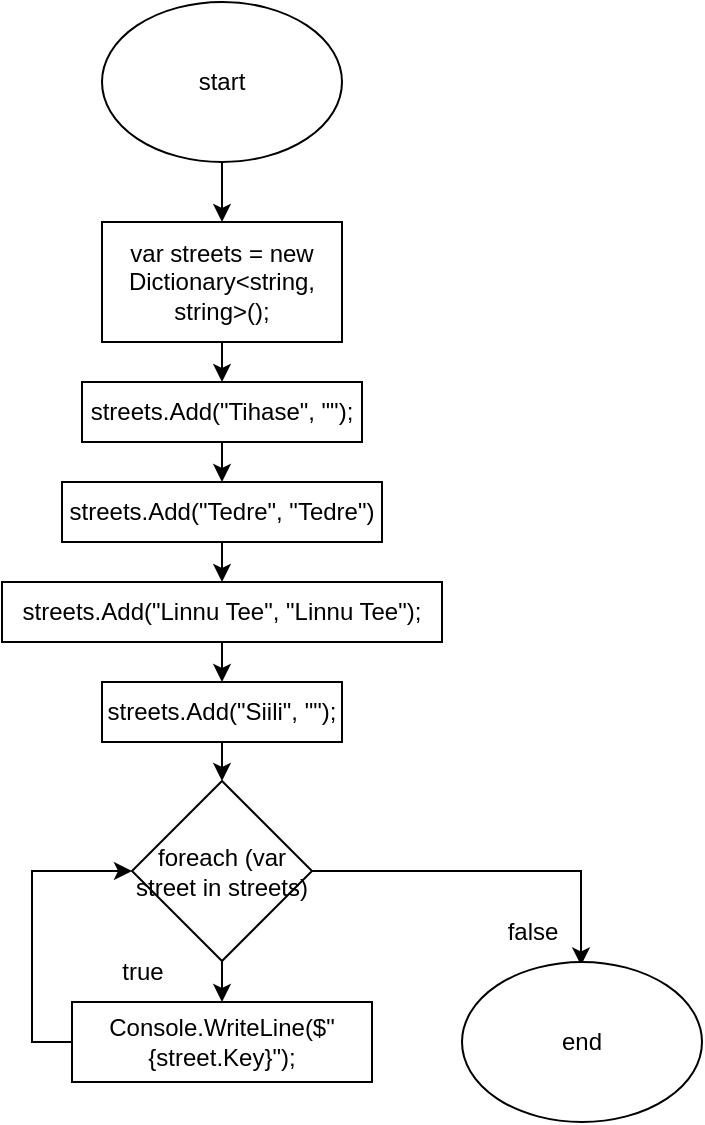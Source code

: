 <mxfile version="20.6.2" type="device"><diagram id="QADSpamDy2j8MvDn4yxv" name="Leht-1"><mxGraphModel dx="606" dy="844" grid="1" gridSize="10" guides="1" tooltips="1" connect="1" arrows="1" fold="1" page="1" pageScale="1" pageWidth="827" pageHeight="1169" math="0" shadow="0"><root><mxCell id="0"/><mxCell id="1" parent="0"/><mxCell id="j8CDUaqBiUf_ToLwQb0B-11" style="edgeStyle=orthogonalEdgeStyle;rounded=0;orthogonalLoop=1;jettySize=auto;html=1;exitX=0.5;exitY=1;exitDx=0;exitDy=0;entryX=0.5;entryY=0;entryDx=0;entryDy=0;entryPerimeter=0;" edge="1" parent="1" source="j8CDUaqBiUf_ToLwQb0B-1" target="j8CDUaqBiUf_ToLwQb0B-34"><mxGeometry relative="1" as="geometry"><mxPoint x="140" y="220" as="targetPoint"/></mxGeometry></mxCell><mxCell id="j8CDUaqBiUf_ToLwQb0B-1" value="start" style="ellipse;whiteSpace=wrap;html=1;" vertex="1" parent="1"><mxGeometry x="80" y="150" width="120" height="80" as="geometry"/></mxCell><mxCell id="j8CDUaqBiUf_ToLwQb0B-13" style="edgeStyle=orthogonalEdgeStyle;rounded=0;orthogonalLoop=1;jettySize=auto;html=1;exitX=0.5;exitY=1;exitDx=0;exitDy=0;entryX=0.5;entryY=0;entryDx=0;entryDy=0;" edge="1" parent="1" source="j8CDUaqBiUf_ToLwQb0B-2" target="j8CDUaqBiUf_ToLwQb0B-4"><mxGeometry relative="1" as="geometry"/></mxCell><mxCell id="j8CDUaqBiUf_ToLwQb0B-2" value="streets.Add(&quot;Tihase&quot;, &quot;&quot;);" style="rounded=0;whiteSpace=wrap;html=1;" vertex="1" parent="1"><mxGeometry x="70" y="340" width="140" height="30" as="geometry"/></mxCell><mxCell id="j8CDUaqBiUf_ToLwQb0B-14" style="edgeStyle=orthogonalEdgeStyle;rounded=0;orthogonalLoop=1;jettySize=auto;html=1;exitX=0.5;exitY=1;exitDx=0;exitDy=0;entryX=0.5;entryY=0;entryDx=0;entryDy=0;" edge="1" parent="1" source="j8CDUaqBiUf_ToLwQb0B-4" target="j8CDUaqBiUf_ToLwQb0B-5"><mxGeometry relative="1" as="geometry"/></mxCell><mxCell id="j8CDUaqBiUf_ToLwQb0B-4" value="streets.Add(&quot;Tedre&quot;, &quot;Tedre&quot;)" style="rounded=0;whiteSpace=wrap;html=1;" vertex="1" parent="1"><mxGeometry x="60" y="390" width="160" height="30" as="geometry"/></mxCell><mxCell id="j8CDUaqBiUf_ToLwQb0B-15" style="edgeStyle=orthogonalEdgeStyle;rounded=0;orthogonalLoop=1;jettySize=auto;html=1;exitX=0.5;exitY=1;exitDx=0;exitDy=0;entryX=0.5;entryY=0;entryDx=0;entryDy=0;" edge="1" parent="1" source="j8CDUaqBiUf_ToLwQb0B-5" target="j8CDUaqBiUf_ToLwQb0B-6"><mxGeometry relative="1" as="geometry"/></mxCell><mxCell id="j8CDUaqBiUf_ToLwQb0B-5" value="streets.Add(&quot;Linnu Tee&quot;, &quot;Linnu Tee&quot;);" style="rounded=0;whiteSpace=wrap;html=1;" vertex="1" parent="1"><mxGeometry x="30" y="440" width="220" height="30" as="geometry"/></mxCell><mxCell id="j8CDUaqBiUf_ToLwQb0B-16" style="edgeStyle=orthogonalEdgeStyle;rounded=0;orthogonalLoop=1;jettySize=auto;html=1;exitX=0.5;exitY=1;exitDx=0;exitDy=0;entryX=0.5;entryY=0;entryDx=0;entryDy=0;" edge="1" parent="1" source="j8CDUaqBiUf_ToLwQb0B-6" target="j8CDUaqBiUf_ToLwQb0B-7"><mxGeometry relative="1" as="geometry"/></mxCell><mxCell id="j8CDUaqBiUf_ToLwQb0B-6" value="streets.Add(&quot;Siili&quot;, &quot;&quot;);" style="rounded=0;whiteSpace=wrap;html=1;" vertex="1" parent="1"><mxGeometry x="80" y="490" width="120" height="30" as="geometry"/></mxCell><mxCell id="j8CDUaqBiUf_ToLwQb0B-17" style="edgeStyle=orthogonalEdgeStyle;rounded=0;orthogonalLoop=1;jettySize=auto;html=1;exitX=0.5;exitY=1;exitDx=0;exitDy=0;entryX=0.5;entryY=0;entryDx=0;entryDy=0;" edge="1" parent="1" source="j8CDUaqBiUf_ToLwQb0B-7" target="j8CDUaqBiUf_ToLwQb0B-8"><mxGeometry relative="1" as="geometry"/></mxCell><mxCell id="j8CDUaqBiUf_ToLwQb0B-39" style="edgeStyle=orthogonalEdgeStyle;rounded=0;orthogonalLoop=1;jettySize=auto;html=1;exitX=1;exitY=0.5;exitDx=0;exitDy=0;entryX=0.99;entryY=1.073;entryDx=0;entryDy=0;entryPerimeter=0;" edge="1" parent="1" source="j8CDUaqBiUf_ToLwQb0B-7" target="j8CDUaqBiUf_ToLwQb0B-33"><mxGeometry relative="1" as="geometry"><mxPoint x="325.0" y="660.0" as="targetPoint"/><Array as="points"><mxPoint x="320" y="584"/></Array></mxGeometry></mxCell><mxCell id="j8CDUaqBiUf_ToLwQb0B-7" value="foreach (var street in streets)" style="rhombus;whiteSpace=wrap;html=1;" vertex="1" parent="1"><mxGeometry x="95" y="539.5" width="90" height="90" as="geometry"/></mxCell><mxCell id="j8CDUaqBiUf_ToLwQb0B-37" style="edgeStyle=orthogonalEdgeStyle;rounded=0;orthogonalLoop=1;jettySize=auto;html=1;entryX=0;entryY=0.5;entryDx=0;entryDy=0;" edge="1" parent="1" source="j8CDUaqBiUf_ToLwQb0B-8" target="j8CDUaqBiUf_ToLwQb0B-7"><mxGeometry relative="1" as="geometry"><Array as="points"><mxPoint x="45" y="670"/><mxPoint x="45" y="584"/></Array></mxGeometry></mxCell><mxCell id="j8CDUaqBiUf_ToLwQb0B-8" value="Console.WriteLine($&quot;{street.Key}&quot;);" style="rounded=0;whiteSpace=wrap;html=1;" vertex="1" parent="1"><mxGeometry x="65" y="650" width="150" height="40" as="geometry"/></mxCell><mxCell id="j8CDUaqBiUf_ToLwQb0B-27" value="end" style="ellipse;whiteSpace=wrap;html=1;" vertex="1" parent="1"><mxGeometry x="260" y="630" width="120" height="80" as="geometry"/></mxCell><mxCell id="j8CDUaqBiUf_ToLwQb0B-31" value="true" style="text;html=1;align=center;verticalAlign=middle;resizable=0;points=[];autosize=1;strokeColor=none;fillColor=none;" vertex="1" parent="1"><mxGeometry x="80" y="620" width="40" height="30" as="geometry"/></mxCell><mxCell id="j8CDUaqBiUf_ToLwQb0B-33" value="false" style="text;html=1;align=center;verticalAlign=middle;resizable=0;points=[];autosize=1;strokeColor=none;fillColor=none;" vertex="1" parent="1"><mxGeometry x="270" y="599.5" width="50" height="30" as="geometry"/></mxCell><mxCell id="j8CDUaqBiUf_ToLwQb0B-36" style="edgeStyle=orthogonalEdgeStyle;rounded=0;orthogonalLoop=1;jettySize=auto;html=1;exitX=0.5;exitY=1;exitDx=0;exitDy=0;entryX=0.5;entryY=0;entryDx=0;entryDy=0;" edge="1" parent="1" source="j8CDUaqBiUf_ToLwQb0B-34" target="j8CDUaqBiUf_ToLwQb0B-2"><mxGeometry relative="1" as="geometry"/></mxCell><mxCell id="j8CDUaqBiUf_ToLwQb0B-34" value="var streets = new Dictionary&amp;lt;string, string&amp;gt;();" style="rounded=0;whiteSpace=wrap;html=1;" vertex="1" parent="1"><mxGeometry x="80" y="260" width="120" height="60" as="geometry"/></mxCell></root></mxGraphModel></diagram></mxfile>